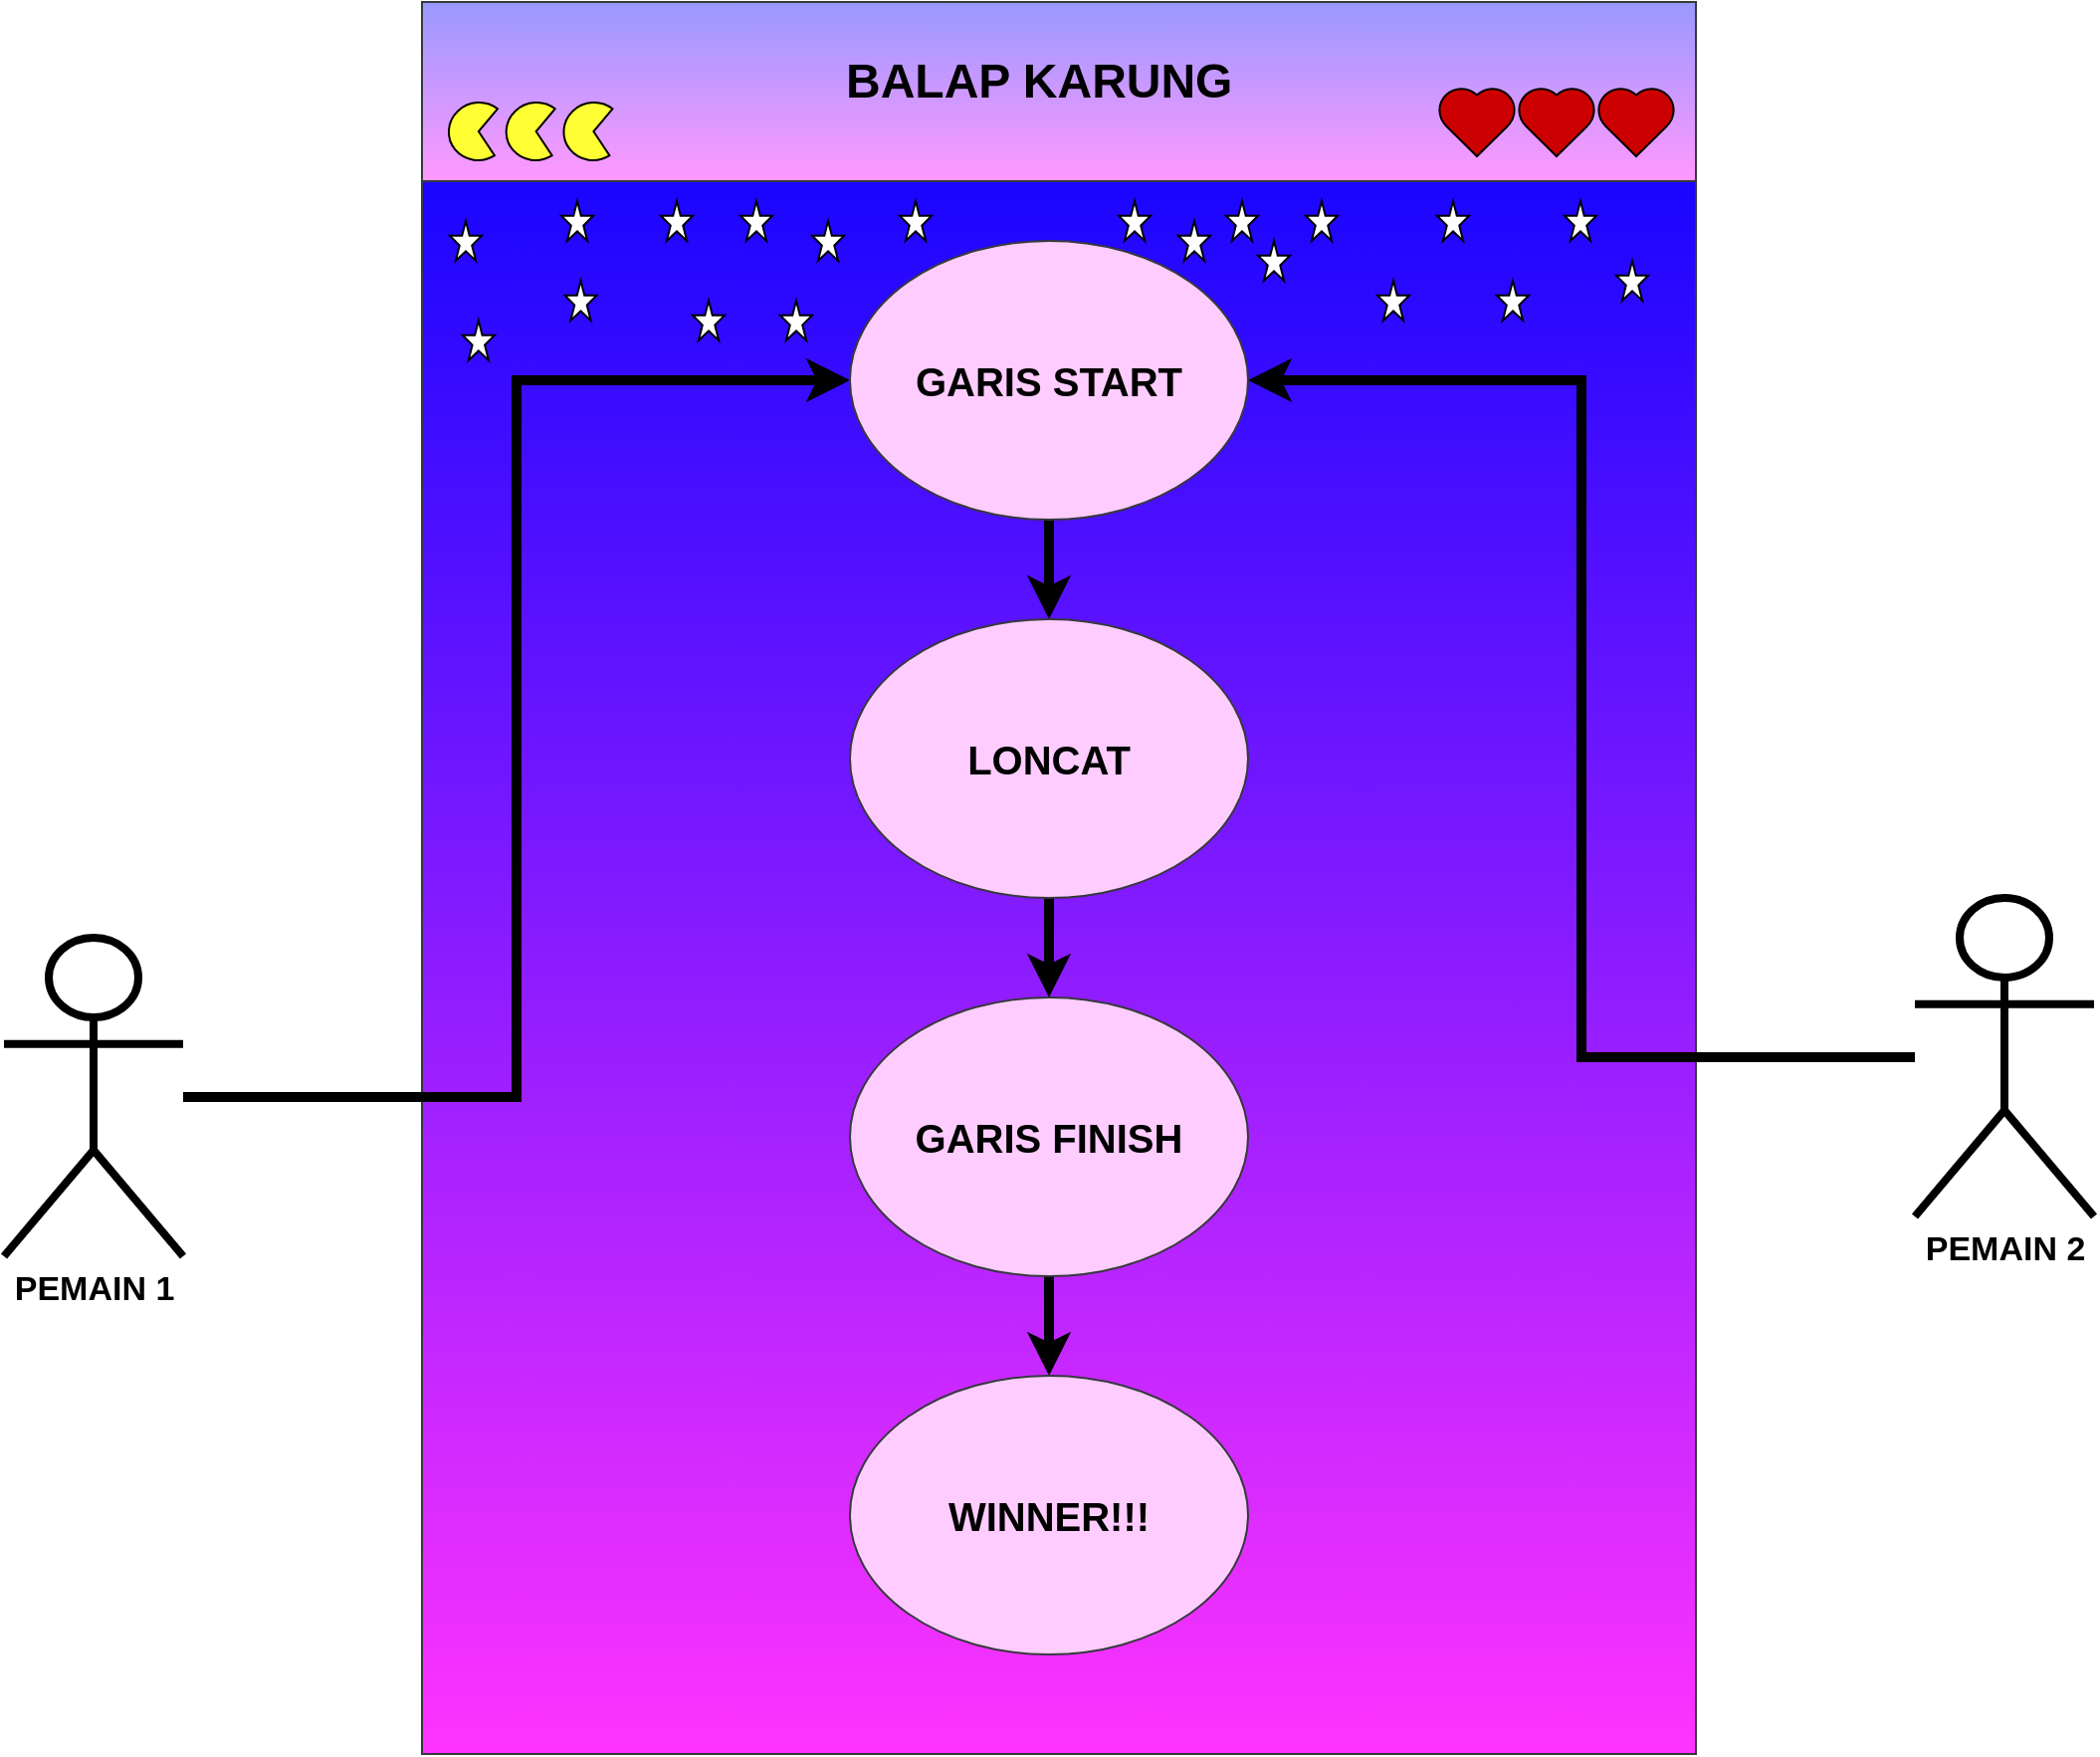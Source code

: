 <mxfile version="21.6.8" type="github">
  <diagram name="Page-1" id="k1KIQoxOpyMbYrEYSV1J">
    <mxGraphModel dx="1542" dy="797" grid="1" gridSize="10" guides="1" tooltips="1" connect="1" arrows="1" fold="1" page="1" pageScale="1" pageWidth="850" pageHeight="1100" math="0" shadow="0">
      <root>
        <mxCell id="0" />
        <mxCell id="1" parent="0" />
        <mxCell id="iRwePpGMSZSbu9c8_ZsF-9" value="" style="rounded=0;whiteSpace=wrap;html=1;rotation=-90;fillColor=#0000FF;strokeColor=#36393d;gradientColor=#FF33FF;gradientDirection=west;" vertex="1" parent="1">
          <mxGeometry x="430" y="230" width="880" height="640" as="geometry" />
        </mxCell>
        <mxCell id="iRwePpGMSZSbu9c8_ZsF-63" style="edgeStyle=orthogonalEdgeStyle;rounded=0;orthogonalLoop=1;jettySize=auto;html=1;entryX=0;entryY=0.5;entryDx=0;entryDy=0;strokeWidth=5;" edge="1" parent="1" source="iRwePpGMSZSbu9c8_ZsF-10" target="iRwePpGMSZSbu9c8_ZsF-42">
          <mxGeometry relative="1" as="geometry" />
        </mxCell>
        <mxCell id="iRwePpGMSZSbu9c8_ZsF-10" value="&lt;span style=&quot;font-size: 17px;&quot;&gt;&lt;b&gt;PEMAIN 1&lt;/b&gt;&lt;/span&gt;" style="shape=umlActor;verticalLabelPosition=bottom;verticalAlign=top;html=1;outlineConnect=0;strokeColor=#000000;strokeWidth=4;" vertex="1" parent="1">
          <mxGeometry x="340" y="580" width="90" height="160" as="geometry" />
        </mxCell>
        <mxCell id="iRwePpGMSZSbu9c8_ZsF-64" style="edgeStyle=orthogonalEdgeStyle;rounded=0;orthogonalLoop=1;jettySize=auto;html=1;entryX=1;entryY=0.5;entryDx=0;entryDy=0;strokeWidth=5;" edge="1" parent="1" source="iRwePpGMSZSbu9c8_ZsF-12" target="iRwePpGMSZSbu9c8_ZsF-42">
          <mxGeometry relative="1" as="geometry" />
        </mxCell>
        <mxCell id="iRwePpGMSZSbu9c8_ZsF-12" value="&lt;span style=&quot;font-size: 17px;&quot;&gt;&lt;b&gt;PEMAIN 2&lt;/b&gt;&lt;/span&gt;" style="shape=umlActor;verticalLabelPosition=bottom;verticalAlign=top;html=1;outlineConnect=0;strokeWidth=4;" vertex="1" parent="1">
          <mxGeometry x="1300" y="560" width="90" height="160" as="geometry" />
        </mxCell>
        <mxCell id="iRwePpGMSZSbu9c8_ZsF-17" value="" style="rounded=0;whiteSpace=wrap;html=1;fillColor=#9999FF;strokeColor=#36393d;gradientColor=#FF99FF;" vertex="1" parent="1">
          <mxGeometry x="550" y="110" width="640" height="90" as="geometry" />
        </mxCell>
        <mxCell id="iRwePpGMSZSbu9c8_ZsF-19" value="&lt;h1&gt;BALAP KARUNG&amp;nbsp;&lt;/h1&gt;" style="text;html=1;strokeColor=none;fillColor=none;spacing=5;spacingTop=-20;whiteSpace=wrap;overflow=hidden;rounded=0;" vertex="1" parent="1">
          <mxGeometry x="757.5" y="130" width="215" height="50" as="geometry" />
        </mxCell>
        <mxCell id="iRwePpGMSZSbu9c8_ZsF-73" style="edgeStyle=orthogonalEdgeStyle;rounded=0;orthogonalLoop=1;jettySize=auto;html=1;entryX=0.5;entryY=0;entryDx=0;entryDy=0;strokeWidth=5;" edge="1" parent="1" source="iRwePpGMSZSbu9c8_ZsF-42" target="iRwePpGMSZSbu9c8_ZsF-72">
          <mxGeometry relative="1" as="geometry" />
        </mxCell>
        <mxCell id="iRwePpGMSZSbu9c8_ZsF-42" value="&lt;span style=&quot;font-size: 20px;&quot;&gt;&lt;b&gt;GARIS START&lt;/b&gt;&lt;/span&gt;" style="ellipse;whiteSpace=wrap;html=1;fillColor=#FFCCFF;strokeColor=#36393d;gradientColor=none;" vertex="1" parent="1">
          <mxGeometry x="765" y="230" width="200" height="140" as="geometry" />
        </mxCell>
        <mxCell id="iRwePpGMSZSbu9c8_ZsF-76" style="edgeStyle=orthogonalEdgeStyle;rounded=0;orthogonalLoop=1;jettySize=auto;html=1;entryX=0.5;entryY=0;entryDx=0;entryDy=0;strokeWidth=5;" edge="1" parent="1" source="iRwePpGMSZSbu9c8_ZsF-71" target="iRwePpGMSZSbu9c8_ZsF-75">
          <mxGeometry relative="1" as="geometry" />
        </mxCell>
        <mxCell id="iRwePpGMSZSbu9c8_ZsF-71" value="&lt;span style=&quot;font-size: 20px;&quot;&gt;&lt;b&gt;GARIS FINISH&lt;/b&gt;&lt;/span&gt;" style="ellipse;whiteSpace=wrap;html=1;fillColor=#FFCCFF;strokeColor=#36393d;gradientColor=none;" vertex="1" parent="1">
          <mxGeometry x="765" y="610" width="200" height="140" as="geometry" />
        </mxCell>
        <mxCell id="iRwePpGMSZSbu9c8_ZsF-74" style="edgeStyle=orthogonalEdgeStyle;rounded=0;orthogonalLoop=1;jettySize=auto;html=1;entryX=0.5;entryY=0;entryDx=0;entryDy=0;strokeWidth=5;" edge="1" parent="1" source="iRwePpGMSZSbu9c8_ZsF-72" target="iRwePpGMSZSbu9c8_ZsF-71">
          <mxGeometry relative="1" as="geometry" />
        </mxCell>
        <mxCell id="iRwePpGMSZSbu9c8_ZsF-72" value="&lt;span style=&quot;font-size: 20px;&quot;&gt;&lt;b&gt;LONCAT&lt;/b&gt;&lt;/span&gt;" style="ellipse;whiteSpace=wrap;html=1;fillColor=#FFCCFF;strokeColor=#36393d;gradientColor=none;" vertex="1" parent="1">
          <mxGeometry x="765" y="420" width="200" height="140" as="geometry" />
        </mxCell>
        <mxCell id="iRwePpGMSZSbu9c8_ZsF-75" value="&lt;span style=&quot;font-size: 20px;&quot;&gt;&lt;b&gt;WINNER!!!&lt;/b&gt;&lt;/span&gt;" style="ellipse;whiteSpace=wrap;html=1;fillColor=#FFCCFF;strokeColor=#36393d;gradientColor=none;" vertex="1" parent="1">
          <mxGeometry x="765" y="800" width="200" height="140" as="geometry" />
        </mxCell>
        <mxCell id="iRwePpGMSZSbu9c8_ZsF-77" value="" style="verticalLabelPosition=bottom;verticalAlign=top;html=1;shape=mxgraph.basic.heart;fillColor=#CC0000;" vertex="1" parent="1">
          <mxGeometry x="1140" y="152.5" width="40" height="35" as="geometry" />
        </mxCell>
        <mxCell id="iRwePpGMSZSbu9c8_ZsF-78" value="" style="verticalLabelPosition=bottom;verticalAlign=top;html=1;shape=mxgraph.basic.heart;fillColor=#CC0000;" vertex="1" parent="1">
          <mxGeometry x="1100" y="152.5" width="40" height="35" as="geometry" />
        </mxCell>
        <mxCell id="iRwePpGMSZSbu9c8_ZsF-80" value="" style="verticalLabelPosition=bottom;verticalAlign=top;html=1;shape=mxgraph.basic.heart;fillColor=#CC0000;" vertex="1" parent="1">
          <mxGeometry x="1060" y="152.5" width="40" height="35" as="geometry" />
        </mxCell>
        <mxCell id="iRwePpGMSZSbu9c8_ZsF-82" value="" style="verticalLabelPosition=bottom;verticalAlign=top;html=1;shape=mxgraph.basic.pie;startAngle=0.2;endAngle=0.9;rotation=75;fillColor=#FFFF33;" vertex="1" parent="1">
          <mxGeometry x="563.98" y="160" width="28.88" height="30" as="geometry" />
        </mxCell>
        <mxCell id="iRwePpGMSZSbu9c8_ZsF-83" value="" style="verticalLabelPosition=bottom;verticalAlign=top;html=1;shape=mxgraph.basic.pie;startAngle=0.2;endAngle=0.9;rotation=75;fillColor=#FFFF33;" vertex="1" parent="1">
          <mxGeometry x="592.86" y="160" width="28.88" height="30" as="geometry" />
        </mxCell>
        <mxCell id="iRwePpGMSZSbu9c8_ZsF-84" value="" style="verticalLabelPosition=bottom;verticalAlign=top;html=1;shape=mxgraph.basic.pie;startAngle=0.2;endAngle=0.9;rotation=75;fillColor=#FFFF33;" vertex="1" parent="1">
          <mxGeometry x="621.74" y="160" width="28.88" height="30" as="geometry" />
        </mxCell>
        <mxCell id="iRwePpGMSZSbu9c8_ZsF-87" value="" style="verticalLabelPosition=bottom;verticalAlign=top;html=1;shape=mxgraph.basic.star" vertex="1" parent="1">
          <mxGeometry x="563.98" y="220" width="16.02" height="20" as="geometry" />
        </mxCell>
        <mxCell id="iRwePpGMSZSbu9c8_ZsF-88" value="" style="verticalLabelPosition=bottom;verticalAlign=top;html=1;shape=mxgraph.basic.star" vertex="1" parent="1">
          <mxGeometry x="620" y="210" width="16.02" height="20" as="geometry" />
        </mxCell>
        <mxCell id="iRwePpGMSZSbu9c8_ZsF-89" value="" style="verticalLabelPosition=bottom;verticalAlign=top;html=1;shape=mxgraph.basic.star" vertex="1" parent="1">
          <mxGeometry x="570.41" y="270" width="16.02" height="20" as="geometry" />
        </mxCell>
        <mxCell id="iRwePpGMSZSbu9c8_ZsF-90" value="" style="verticalLabelPosition=bottom;verticalAlign=top;html=1;shape=mxgraph.basic.star" vertex="1" parent="1">
          <mxGeometry x="621.74" y="250" width="16.02" height="20" as="geometry" />
        </mxCell>
        <mxCell id="iRwePpGMSZSbu9c8_ZsF-91" value="" style="verticalLabelPosition=bottom;verticalAlign=top;html=1;shape=mxgraph.basic.star" vertex="1" parent="1">
          <mxGeometry x="670" y="210" width="16.02" height="20" as="geometry" />
        </mxCell>
        <mxCell id="iRwePpGMSZSbu9c8_ZsF-93" value="" style="verticalLabelPosition=bottom;verticalAlign=top;html=1;shape=mxgraph.basic.star" vertex="1" parent="1">
          <mxGeometry x="686.02" y="260" width="16.02" height="20" as="geometry" />
        </mxCell>
        <mxCell id="iRwePpGMSZSbu9c8_ZsF-94" value="" style="verticalLabelPosition=bottom;verticalAlign=top;html=1;shape=mxgraph.basic.star" vertex="1" parent="1">
          <mxGeometry x="710" y="210" width="16.02" height="20" as="geometry" />
        </mxCell>
        <mxCell id="iRwePpGMSZSbu9c8_ZsF-95" value="" style="verticalLabelPosition=bottom;verticalAlign=top;html=1;shape=mxgraph.basic.star" vertex="1" parent="1">
          <mxGeometry x="746.02" y="220" width="16.02" height="20" as="geometry" />
        </mxCell>
        <mxCell id="iRwePpGMSZSbu9c8_ZsF-98" value="" style="verticalLabelPosition=bottom;verticalAlign=top;html=1;shape=mxgraph.basic.star" vertex="1" parent="1">
          <mxGeometry x="730" y="260" width="16.02" height="20" as="geometry" />
        </mxCell>
        <mxCell id="iRwePpGMSZSbu9c8_ZsF-99" value="" style="verticalLabelPosition=bottom;verticalAlign=top;html=1;shape=mxgraph.basic.star" vertex="1" parent="1">
          <mxGeometry x="790" y="210" width="16.02" height="20" as="geometry" />
        </mxCell>
        <mxCell id="iRwePpGMSZSbu9c8_ZsF-100" value="" style="verticalLabelPosition=bottom;verticalAlign=top;html=1;shape=mxgraph.basic.star" vertex="1" parent="1">
          <mxGeometry x="900" y="210" width="16.02" height="20" as="geometry" />
        </mxCell>
        <mxCell id="iRwePpGMSZSbu9c8_ZsF-101" value="" style="verticalLabelPosition=bottom;verticalAlign=top;html=1;shape=mxgraph.basic.star" vertex="1" parent="1">
          <mxGeometry x="930" y="220" width="16.02" height="20" as="geometry" />
        </mxCell>
        <mxCell id="iRwePpGMSZSbu9c8_ZsF-103" value="" style="verticalLabelPosition=bottom;verticalAlign=top;html=1;shape=mxgraph.basic.star" vertex="1" parent="1">
          <mxGeometry x="953.98" y="210" width="16.02" height="20" as="geometry" />
        </mxCell>
        <mxCell id="iRwePpGMSZSbu9c8_ZsF-104" value="" style="verticalLabelPosition=bottom;verticalAlign=top;html=1;shape=mxgraph.basic.star" vertex="1" parent="1">
          <mxGeometry x="970" y="230" width="16.02" height="20" as="geometry" />
        </mxCell>
        <mxCell id="iRwePpGMSZSbu9c8_ZsF-105" value="" style="verticalLabelPosition=bottom;verticalAlign=top;html=1;shape=mxgraph.basic.star" vertex="1" parent="1">
          <mxGeometry x="1030" y="250" width="16.02" height="20" as="geometry" />
        </mxCell>
        <mxCell id="iRwePpGMSZSbu9c8_ZsF-106" value="" style="verticalLabelPosition=bottom;verticalAlign=top;html=1;shape=mxgraph.basic.star" vertex="1" parent="1">
          <mxGeometry x="993.98" y="210" width="16.02" height="20" as="geometry" />
        </mxCell>
        <mxCell id="iRwePpGMSZSbu9c8_ZsF-107" value="" style="verticalLabelPosition=bottom;verticalAlign=top;html=1;shape=mxgraph.basic.star" vertex="1" parent="1">
          <mxGeometry x="1060" y="210" width="16.02" height="20" as="geometry" />
        </mxCell>
        <mxCell id="iRwePpGMSZSbu9c8_ZsF-108" value="" style="verticalLabelPosition=bottom;verticalAlign=top;html=1;shape=mxgraph.basic.star" vertex="1" parent="1">
          <mxGeometry x="1090" y="250" width="16.02" height="20" as="geometry" />
        </mxCell>
        <mxCell id="iRwePpGMSZSbu9c8_ZsF-109" value="" style="verticalLabelPosition=bottom;verticalAlign=top;html=1;shape=mxgraph.basic.star" vertex="1" parent="1">
          <mxGeometry x="1123.98" y="210" width="16.02" height="20" as="geometry" />
        </mxCell>
        <mxCell id="iRwePpGMSZSbu9c8_ZsF-110" value="" style="verticalLabelPosition=bottom;verticalAlign=top;html=1;shape=mxgraph.basic.star" vertex="1" parent="1">
          <mxGeometry x="1150" y="240" width="16.02" height="20" as="geometry" />
        </mxCell>
      </root>
    </mxGraphModel>
  </diagram>
</mxfile>
